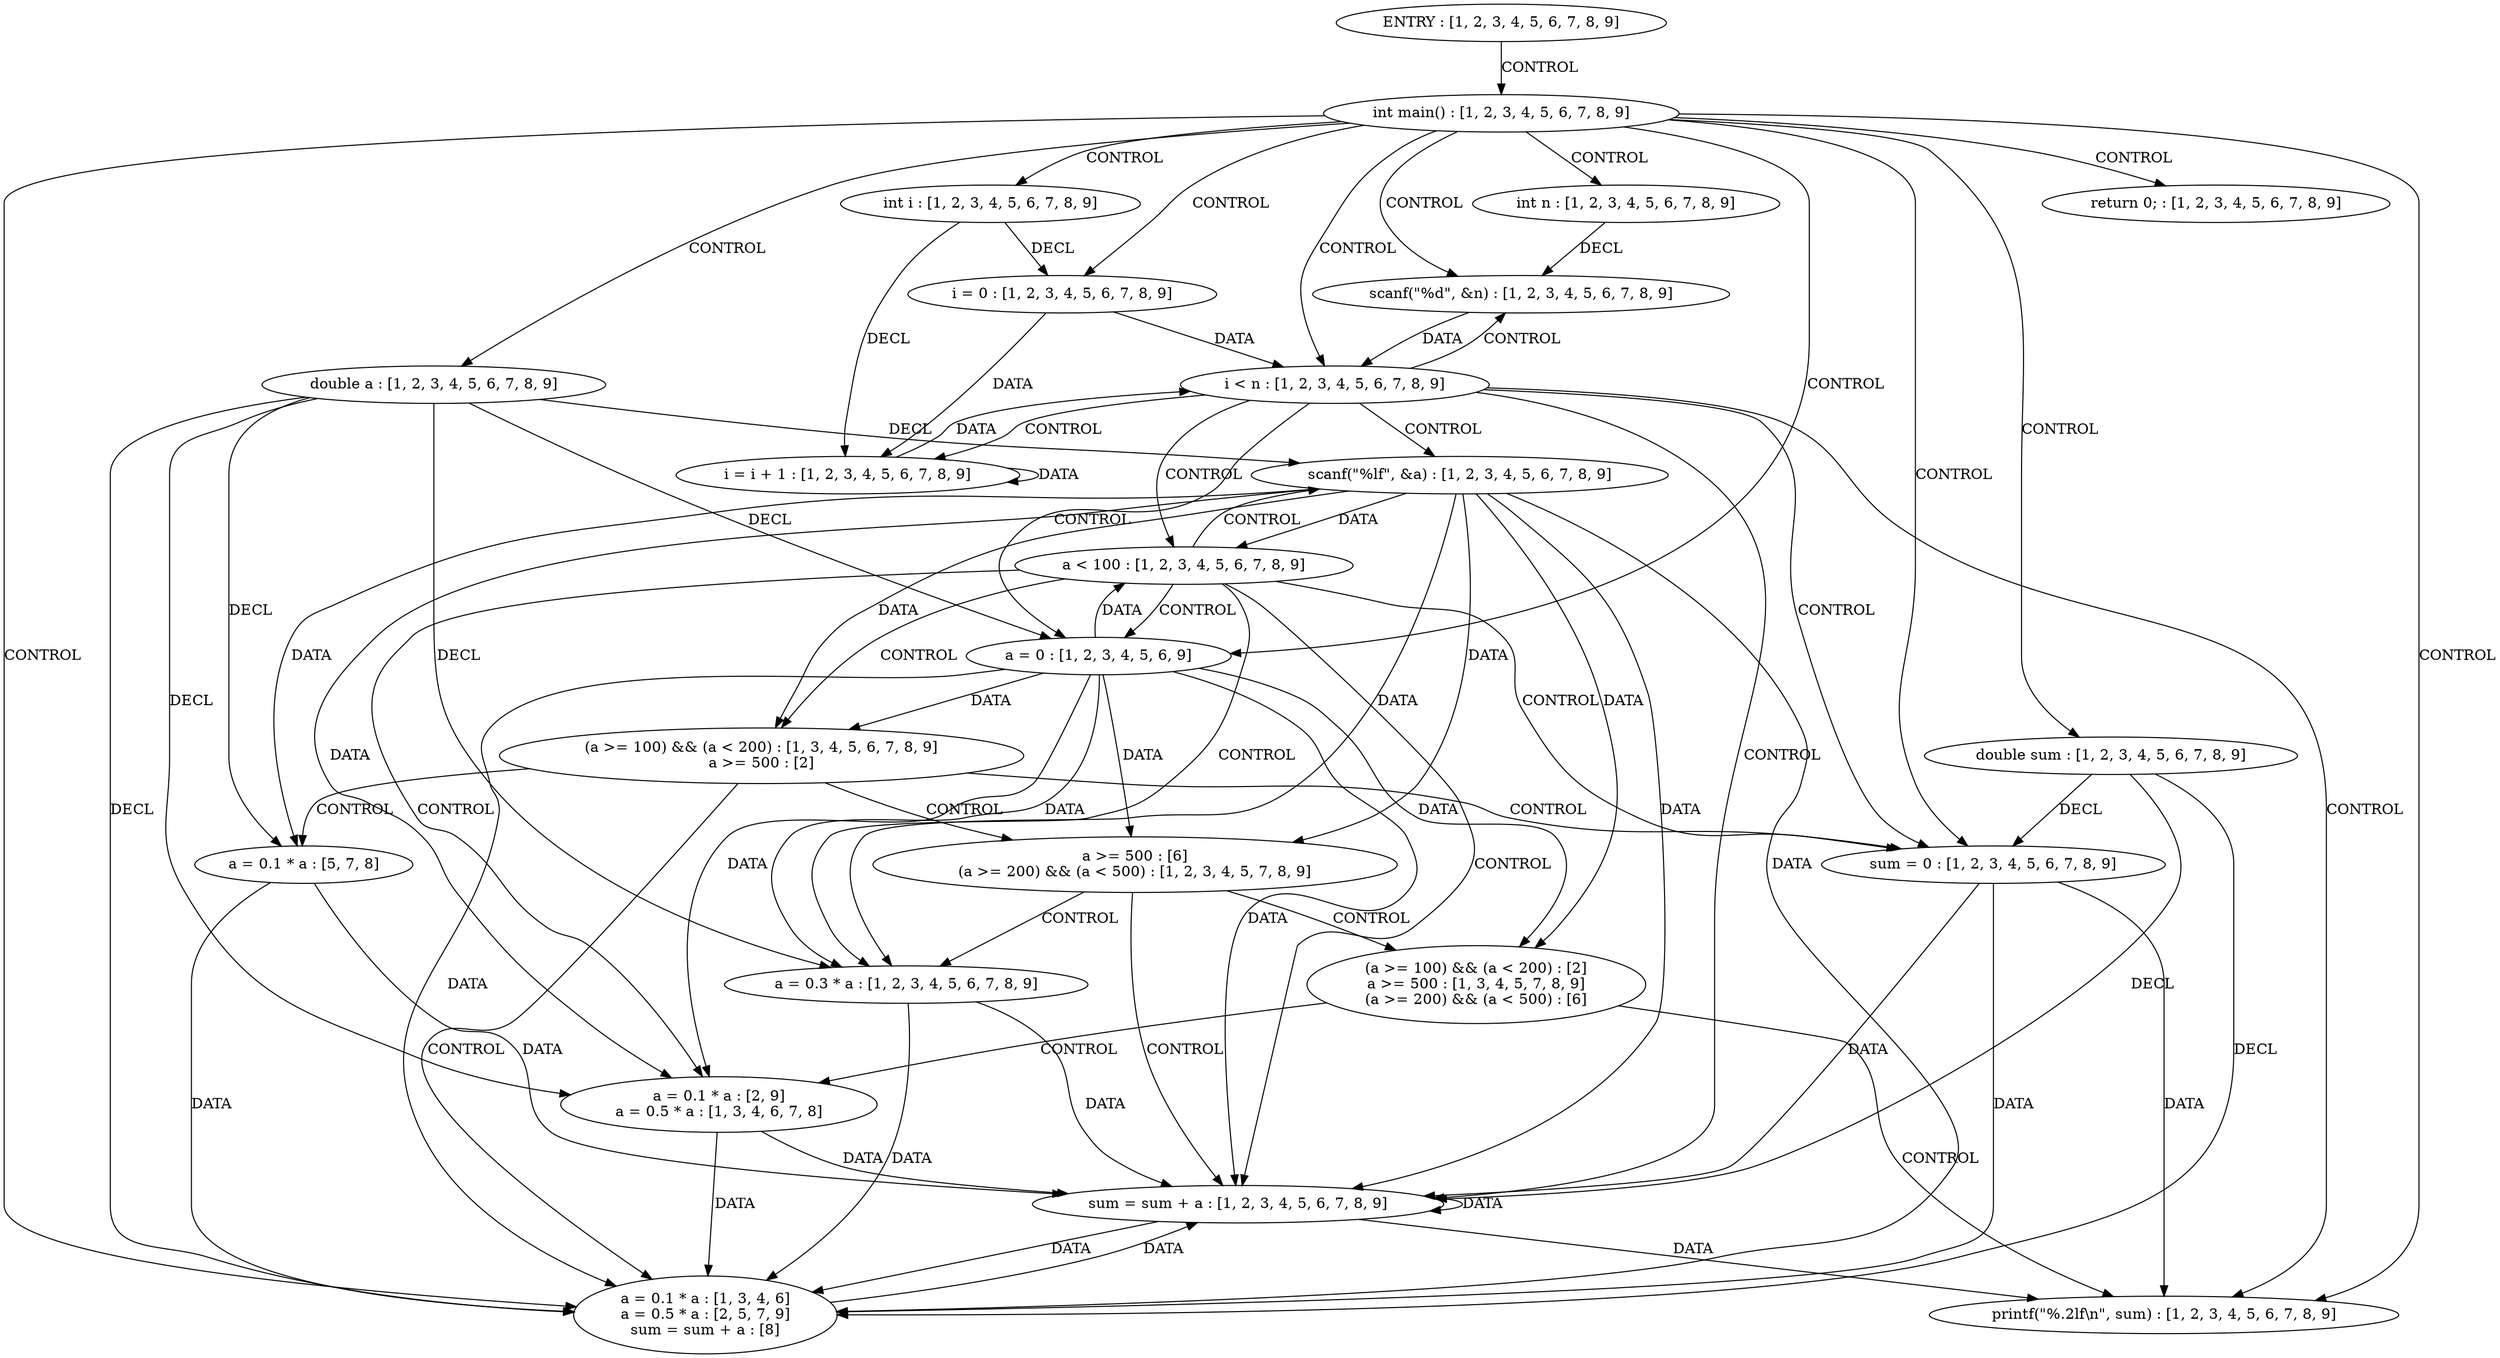 digraph G {
  1 [ label="printf(\"%.2lf\\n\", sum) : [1, 2, 3, 4, 5, 6, 7, 8, 9]
" ];
  2 [ label="scanf(\"%lf\", &a) : [1, 2, 3, 4, 5, 6, 7, 8, 9]
" ];
  3 [ label="scanf(\"%d\", &n) : [1, 2, 3, 4, 5, 6, 7, 8, 9]
" ];
  4 [ label="ENTRY : [1, 2, 3, 4, 5, 6, 7, 8, 9]
" ];
  5 [ label="int i : [1, 2, 3, 4, 5, 6, 7, 8, 9]
" ];
  6 [ label="int n : [1, 2, 3, 4, 5, 6, 7, 8, 9]
" ];
  7 [ label="double sum : [1, 2, 3, 4, 5, 6, 7, 8, 9]
" ];
  8 [ label="double a : [1, 2, 3, 4, 5, 6, 7, 8, 9]
" ];
  9 [ label="i = i + 1 : [1, 2, 3, 4, 5, 6, 7, 8, 9]
" ];
  10 [ label="a = 0.1 * a : [2, 9]
a = 0.5 * a : [1, 3, 4, 6, 7, 8]
" ];
  11 [ label="a = 0.3 * a : [1, 2, 3, 4, 5, 6, 7, 8, 9]
" ];
  12 [ label="a = 0.1 * a : [1, 3, 4, 6]
a = 0.5 * a : [2, 5, 7, 9]
sum = sum + a : [8]
" ];
  13 [ label="i = 0 : [1, 2, 3, 4, 5, 6, 7, 8, 9]
" ];
  14 [ label="a = 0.1 * a : [5, 7, 8]
" ];
  15 [ label="a = 0 : [1, 2, 3, 4, 5, 6, 9]
" ];
  16 [ label="sum = sum + a : [1, 2, 3, 4, 5, 6, 7, 8, 9]
" ];
  17 [ label="sum = 0 : [1, 2, 3, 4, 5, 6, 7, 8, 9]
" ];
  18 [ label="a < 100 : [1, 2, 3, 4, 5, 6, 7, 8, 9]
" ];
  19 [ label="(a >= 100) && (a < 200) : [2]
a >= 500 : [1, 3, 4, 5, 7, 8, 9]
(a >= 200) && (a < 500) : [6]
" ];
  20 [ label="return 0; : [1, 2, 3, 4, 5, 6, 7, 8, 9]
" ];
  21 [ label="(a >= 100) && (a < 200) : [1, 3, 4, 5, 6, 7, 8, 9]
a >= 500 : [2]
" ];
  22 [ label="i < n : [1, 2, 3, 4, 5, 6, 7, 8, 9]
" ];
  23 [ label="int main() : [1, 2, 3, 4, 5, 6, 7, 8, 9]
" ];
  24 [ label="a >= 500 : [6]
(a >= 200) && (a < 500) : [1, 2, 3, 4, 5, 7, 8, 9]
" ];
  4 -> 23 [ label="CONTROL" ];
  23 -> 5 [ label="CONTROL" ];
  23 -> 6 [ label="CONTROL" ];
  23 -> 8 [ label="CONTROL" ];
  23 -> 7 [ label="CONTROL" ];
  23 -> 17 [ label="CONTROL" ];
  23 -> 3 [ label="CONTROL" ];
  23 -> 13 [ label="CONTROL" ];
  23 -> 22 [ label="CONTROL" ];
  23 -> 1 [ label="CONTROL" ];
  23 -> 20 [ label="CONTROL" ];
  22 -> 2 [ label="CONTROL" ];
  22 -> 18 [ label="CONTROL" ];
  22 -> 15 [ label="CONTROL" ];
  22 -> 9 [ label="CONTROL" ];
  18 -> 11 [ label="CONTROL" ];
  18 -> 21 [ label="CONTROL" ];
  21 -> 12 [ label="CONTROL" ];
  21 -> 24 [ label="CONTROL" ];
  24 -> 16 [ label="CONTROL" ];
  24 -> 19 [ label="CONTROL" ];
  19 -> 10 [ label="CONTROL" ];
  17 -> 16 [ label="DATA" ];
  17 -> 1 [ label="DATA" ];
  3 -> 22 [ label="DATA" ];
  13 -> 22 [ label="DATA" ];
  13 -> 9 [ label="DATA" ];
  2 -> 18 [ label="DATA" ];
  2 -> 11 [ label="DATA" ];
  2 -> 21 [ label="DATA" ];
  2 -> 12 [ label="DATA" ];
  2 -> 24 [ label="DATA" ];
  2 -> 16 [ label="DATA" ];
  2 -> 19 [ label="DATA" ];
  2 -> 10 [ label="DATA" ];
  16 -> 16 [ label="DATA" ];
  16 -> 1 [ label="DATA" ];
  9 -> 22 [ label="DATA" ];
  9 -> 9 [ label="DATA" ];
  5 -> 13 [ label="DECL" ];
  5 -> 9 [ label="DECL" ];
  6 -> 3 [ label="DECL" ];
  8 -> 15 [ label="DECL" ];
  8 -> 10 [ label="DECL" ];
  8 -> 2 [ label="DECL" ];
  8 -> 12 [ label="DECL" ];
  8 -> 11 [ label="DECL" ];
  7 -> 16 [ label="DECL" ];
  7 -> 17 [ label="DECL" ];
  23 -> 15 [ label="CONTROL" ];
  23 -> 12 [ label="CONTROL" ];
  22 -> 16 [ label="CONTROL" ];
  18 -> 17 [ label="CONTROL" ];
  21 -> 14 [ label="CONTROL" ];
  24 -> 11 [ label="CONTROL" ];
  19 -> 1 [ label="CONTROL" ];
  15 -> 12 [ label="DATA" ];
  2 -> 14 [ label="DATA" ];
  14 -> 16 [ label="DATA" ];
  14 -> 12 [ label="DATA" ];
  11 -> 16 [ label="DATA" ];
  11 -> 12 [ label="DATA" ];
  8 -> 14 [ label="DECL" ];
  22 -> 1 [ label="CONTROL" ];
  18 -> 16 [ label="CONTROL" ];
  17 -> 12 [ label="DATA" ];
  16 -> 12 [ label="DATA" ];
  10 -> 12 [ label="DATA" ];
  7 -> 12 [ label="DECL" ];
  18 -> 15 [ label="CONTROL" ];
  21 -> 17 [ label="CONTROL" ];
  15 -> 16 [ label="DATA" ];
  10 -> 16 [ label="DATA" ];
  18 -> 2 [ label="CONTROL" ];
  15 -> 18 [ label="DATA" ];
  15 -> 21 [ label="DATA" ];
  15 -> 24 [ label="DATA" ];
  15 -> 11 [ label="DATA" ];
  15 -> 19 [ label="DATA" ];
  15 -> 10 [ label="DATA" ];
  12 -> 16 [ label="DATA" ];
  22 -> 3 [ label="CONTROL" ];
  22 -> 17 [ label="CONTROL" ];
  18 -> 10 [ label="CONTROL" ];
}
